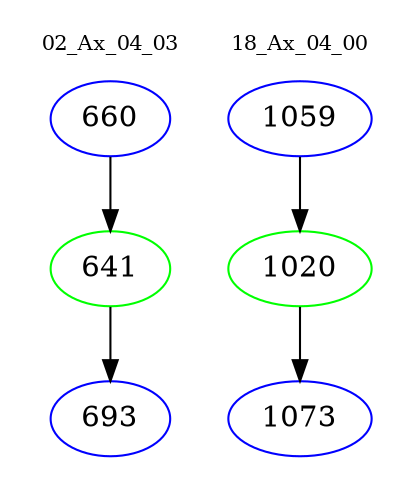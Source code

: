 digraph{
subgraph cluster_0 {
color = white
label = "02_Ax_04_03";
fontsize=10;
T0_660 [label="660", color="blue"]
T0_660 -> T0_641 [color="black"]
T0_641 [label="641", color="green"]
T0_641 -> T0_693 [color="black"]
T0_693 [label="693", color="blue"]
}
subgraph cluster_1 {
color = white
label = "18_Ax_04_00";
fontsize=10;
T1_1059 [label="1059", color="blue"]
T1_1059 -> T1_1020 [color="black"]
T1_1020 [label="1020", color="green"]
T1_1020 -> T1_1073 [color="black"]
T1_1073 [label="1073", color="blue"]
}
}
